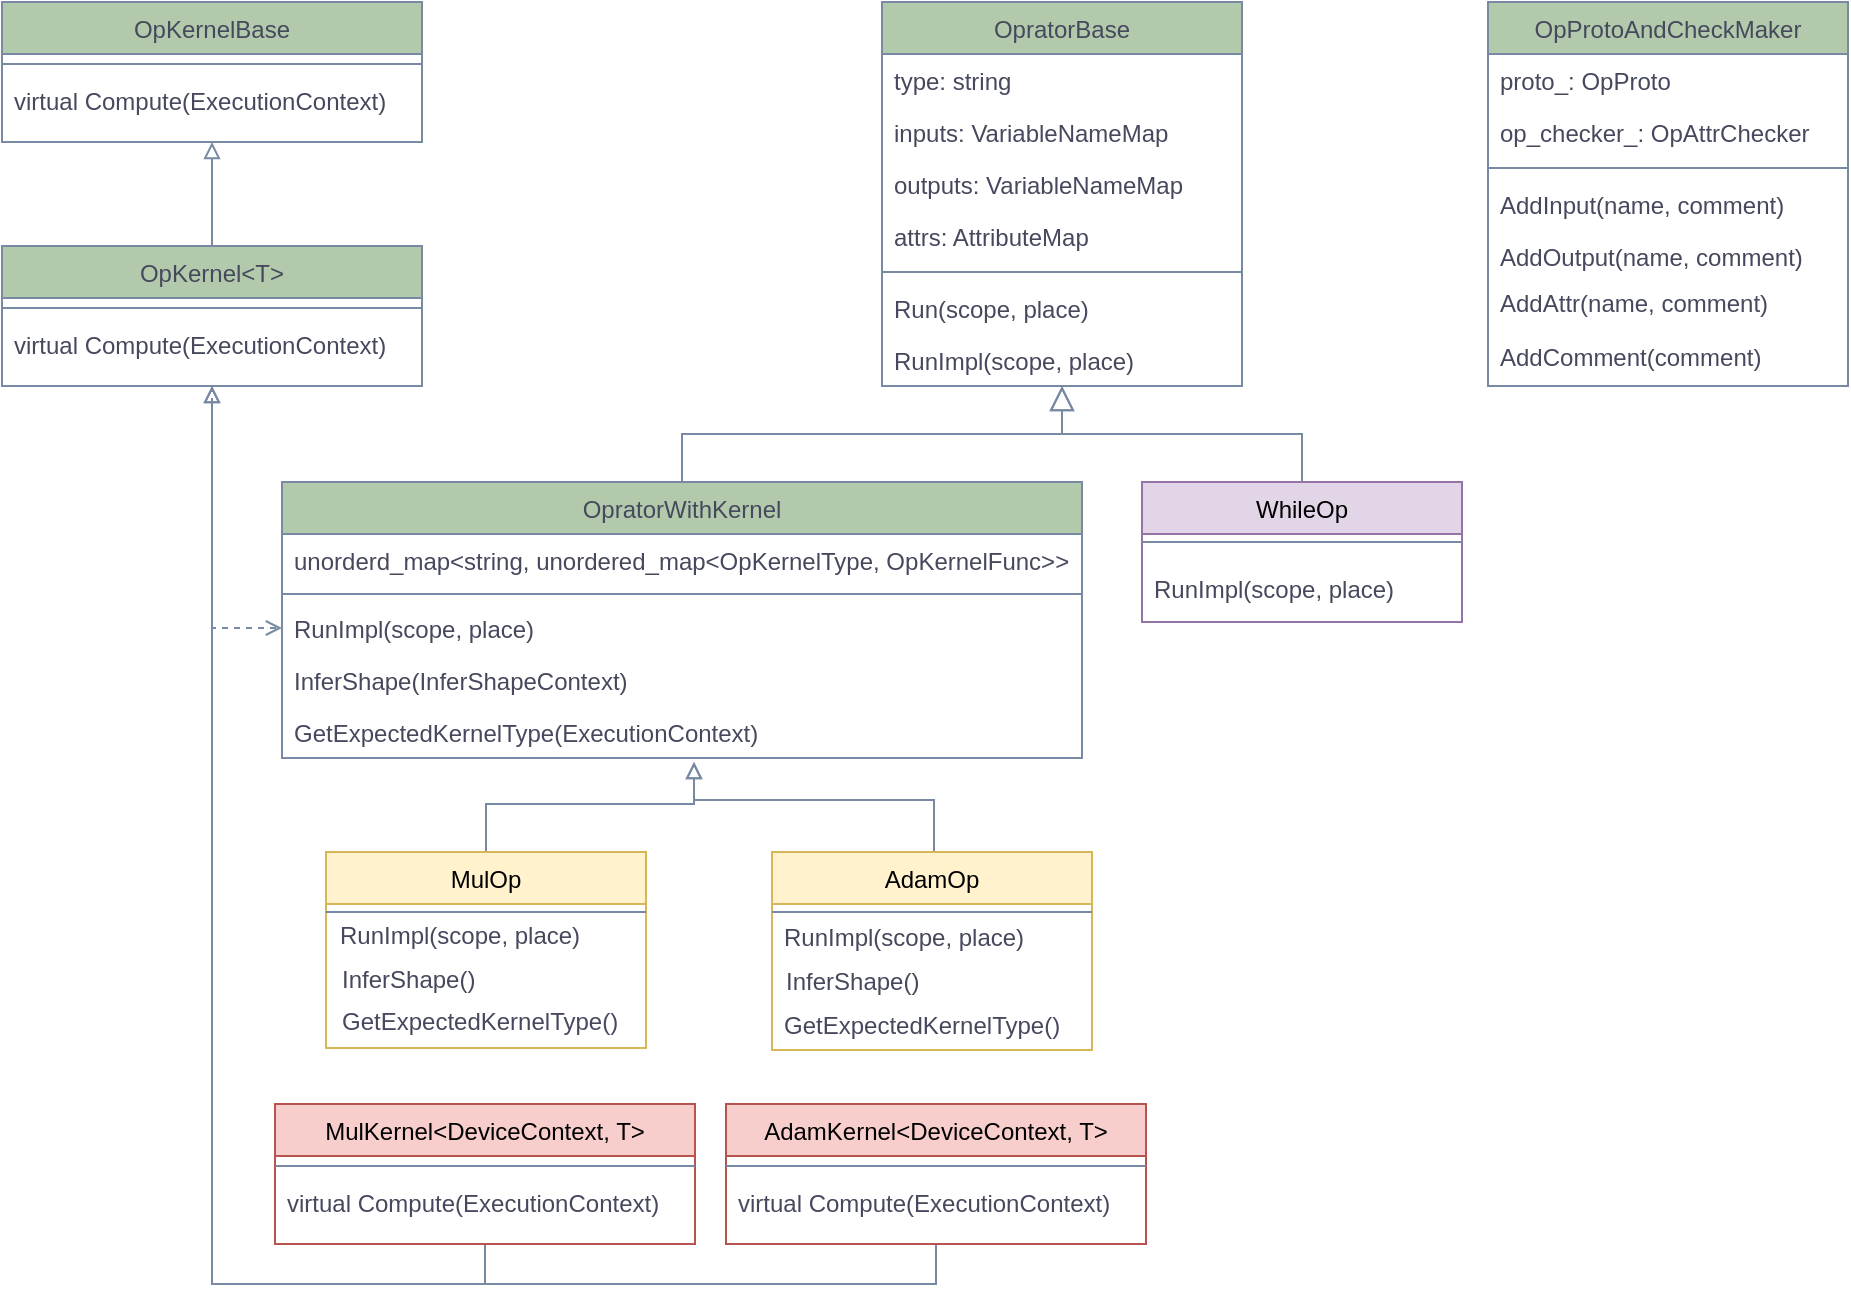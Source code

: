 <mxfile version="14.7.3" type="github">
  <diagram id="C5RBs43oDa-KdzZeNtuy" name="Page-1">
    <mxGraphModel dx="1773" dy="534" grid="0" gridSize="10" guides="1" tooltips="1" connect="1" arrows="1" fold="1" page="1" pageScale="1" pageWidth="827" pageHeight="1169" math="0" shadow="0">
      <root>
        <mxCell id="WIyWlLk6GJQsqaUBKTNV-0" />
        <mxCell id="WIyWlLk6GJQsqaUBKTNV-1" parent="WIyWlLk6GJQsqaUBKTNV-0" />
        <mxCell id="zkfFHV4jXpPFQw0GAbJ--0" value="OpratorBase" style="swimlane;fontStyle=0;align=center;verticalAlign=top;childLayout=stackLayout;horizontal=1;startSize=26;horizontalStack=0;resizeParent=1;resizeLast=0;collapsible=1;marginBottom=0;rounded=0;shadow=0;strokeWidth=1;fillColor=#B2C9AB;strokeColor=#788AA3;fontColor=#46495D;" parent="WIyWlLk6GJQsqaUBKTNV-1" vertex="1">
          <mxGeometry x="200" y="120" width="180" height="192" as="geometry">
            <mxRectangle x="230" y="140" width="160" height="26" as="alternateBounds" />
          </mxGeometry>
        </mxCell>
        <mxCell id="zkfFHV4jXpPFQw0GAbJ--1" value="type: string" style="text;align=left;verticalAlign=top;spacingLeft=4;spacingRight=4;overflow=hidden;rotatable=0;points=[[0,0.5],[1,0.5]];portConstraint=eastwest;fontColor=#46495D;" parent="zkfFHV4jXpPFQw0GAbJ--0" vertex="1">
          <mxGeometry y="26" width="180" height="26" as="geometry" />
        </mxCell>
        <mxCell id="zkfFHV4jXpPFQw0GAbJ--2" value="inputs: VariableNameMap" style="text;align=left;verticalAlign=top;spacingLeft=4;spacingRight=4;overflow=hidden;rotatable=0;points=[[0,0.5],[1,0.5]];portConstraint=eastwest;rounded=0;shadow=0;html=0;fontColor=#46495D;" parent="zkfFHV4jXpPFQw0GAbJ--0" vertex="1">
          <mxGeometry y="52" width="180" height="26" as="geometry" />
        </mxCell>
        <mxCell id="yKPmHMMZ9PjpKHWTUBsK-0" value="outputs: VariableNameMap&#xa;" style="text;align=left;verticalAlign=top;spacingLeft=4;spacingRight=4;overflow=hidden;rotatable=0;points=[[0,0.5],[1,0.5]];portConstraint=eastwest;rounded=0;shadow=0;html=0;fontColor=#46495D;" parent="zkfFHV4jXpPFQw0GAbJ--0" vertex="1">
          <mxGeometry y="78" width="180" height="26" as="geometry" />
        </mxCell>
        <mxCell id="zkfFHV4jXpPFQw0GAbJ--3" value="attrs: AttributeMap" style="text;align=left;verticalAlign=top;spacingLeft=4;spacingRight=4;overflow=hidden;rotatable=0;points=[[0,0.5],[1,0.5]];portConstraint=eastwest;rounded=0;shadow=0;html=0;fontColor=#46495D;" parent="zkfFHV4jXpPFQw0GAbJ--0" vertex="1">
          <mxGeometry y="104" width="180" height="26" as="geometry" />
        </mxCell>
        <mxCell id="zkfFHV4jXpPFQw0GAbJ--4" value="" style="line;html=1;strokeWidth=1;align=left;verticalAlign=middle;spacingTop=-1;spacingLeft=3;spacingRight=3;rotatable=0;labelPosition=right;points=[];portConstraint=eastwest;fillColor=#B2C9AB;strokeColor=#788AA3;fontColor=#46495D;" parent="zkfFHV4jXpPFQw0GAbJ--0" vertex="1">
          <mxGeometry y="130" width="180" height="10" as="geometry" />
        </mxCell>
        <mxCell id="yKPmHMMZ9PjpKHWTUBsK-3" value="Run(scope, place)" style="text;align=left;verticalAlign=top;spacingLeft=4;spacingRight=4;overflow=hidden;rotatable=0;points=[[0,0.5],[1,0.5]];portConstraint=eastwest;fontColor=#46495D;" parent="zkfFHV4jXpPFQw0GAbJ--0" vertex="1">
          <mxGeometry y="140" width="180" height="26" as="geometry" />
        </mxCell>
        <mxCell id="zkfFHV4jXpPFQw0GAbJ--5" value="RunImpl(scope, place)" style="text;align=left;verticalAlign=top;spacingLeft=4;spacingRight=4;overflow=hidden;rotatable=0;points=[[0,0.5],[1,0.5]];portConstraint=eastwest;fontColor=#46495D;" parent="zkfFHV4jXpPFQw0GAbJ--0" vertex="1">
          <mxGeometry y="166" width="180" height="26" as="geometry" />
        </mxCell>
        <mxCell id="zkfFHV4jXpPFQw0GAbJ--6" value="OpratorWithKernel" style="swimlane;fontStyle=0;align=center;verticalAlign=top;childLayout=stackLayout;horizontal=1;startSize=26;horizontalStack=0;resizeParent=1;resizeLast=0;collapsible=1;marginBottom=0;rounded=0;shadow=0;strokeWidth=1;fillColor=#B2C9AB;strokeColor=#788AA3;fontColor=#46495D;" parent="WIyWlLk6GJQsqaUBKTNV-1" vertex="1">
          <mxGeometry x="-100" y="360" width="400" height="138" as="geometry">
            <mxRectangle x="130" y="380" width="160" height="26" as="alternateBounds" />
          </mxGeometry>
        </mxCell>
        <mxCell id="zkfFHV4jXpPFQw0GAbJ--7" value="unorderd_map&lt;string, unordered_map&lt;OpKernelType, OpKernelFunc&gt;&gt;" style="text;align=left;verticalAlign=top;spacingLeft=4;spacingRight=4;overflow=hidden;rotatable=0;points=[[0,0.5],[1,0.5]];portConstraint=eastwest;fontColor=#46495D;" parent="zkfFHV4jXpPFQw0GAbJ--6" vertex="1">
          <mxGeometry y="26" width="400" height="26" as="geometry" />
        </mxCell>
        <mxCell id="zkfFHV4jXpPFQw0GAbJ--9" value="" style="line;html=1;strokeWidth=1;align=left;verticalAlign=middle;spacingTop=-1;spacingLeft=3;spacingRight=3;rotatable=0;labelPosition=right;points=[];portConstraint=eastwest;fillColor=#B2C9AB;strokeColor=#788AA3;fontColor=#46495D;" parent="zkfFHV4jXpPFQw0GAbJ--6" vertex="1">
          <mxGeometry y="52" width="400" height="8" as="geometry" />
        </mxCell>
        <mxCell id="zkfFHV4jXpPFQw0GAbJ--11" value="RunImpl(scope, place)" style="text;align=left;verticalAlign=top;spacingLeft=4;spacingRight=4;overflow=hidden;rotatable=0;points=[[0,0.5],[1,0.5]];portConstraint=eastwest;fontColor=#46495D;" parent="zkfFHV4jXpPFQw0GAbJ--6" vertex="1">
          <mxGeometry y="60" width="400" height="26" as="geometry" />
        </mxCell>
        <mxCell id="yKPmHMMZ9PjpKHWTUBsK-40" value="InferShape(InferShapeContext)" style="text;align=left;verticalAlign=top;spacingLeft=4;spacingRight=4;overflow=hidden;rotatable=0;points=[[0,0.5],[1,0.5]];portConstraint=eastwest;fontColor=#46495D;" parent="zkfFHV4jXpPFQw0GAbJ--6" vertex="1">
          <mxGeometry y="86" width="400" height="26" as="geometry" />
        </mxCell>
        <mxCell id="yKPmHMMZ9PjpKHWTUBsK-48" value="GetExpectedKernelType(ExecutionContext)" style="text;align=left;verticalAlign=top;spacingLeft=4;spacingRight=4;overflow=hidden;rotatable=0;points=[[0,0.5],[1,0.5]];portConstraint=eastwest;fontColor=#46495D;" parent="zkfFHV4jXpPFQw0GAbJ--6" vertex="1">
          <mxGeometry y="112" width="400" height="26" as="geometry" />
        </mxCell>
        <mxCell id="zkfFHV4jXpPFQw0GAbJ--12" value="" style="endArrow=block;endSize=10;endFill=0;shadow=0;strokeWidth=1;rounded=0;edgeStyle=elbowEdgeStyle;elbow=vertical;strokeColor=#788AA3;fontColor=#46495D;" parent="WIyWlLk6GJQsqaUBKTNV-1" source="zkfFHV4jXpPFQw0GAbJ--6" target="zkfFHV4jXpPFQw0GAbJ--0" edge="1">
          <mxGeometry width="160" relative="1" as="geometry">
            <mxPoint x="200" y="203" as="sourcePoint" />
            <mxPoint x="200" y="203" as="targetPoint" />
          </mxGeometry>
        </mxCell>
        <mxCell id="zkfFHV4jXpPFQw0GAbJ--13" value="WhileOp" style="swimlane;fontStyle=0;align=center;verticalAlign=top;childLayout=stackLayout;horizontal=1;startSize=26;horizontalStack=0;resizeParent=1;resizeLast=0;collapsible=1;marginBottom=0;rounded=0;shadow=0;strokeWidth=1;fillColor=#e1d5e7;strokeColor=#9673a6;" parent="WIyWlLk6GJQsqaUBKTNV-1" vertex="1">
          <mxGeometry x="330" y="360" width="160" height="70" as="geometry">
            <mxRectangle x="340" y="380" width="170" height="26" as="alternateBounds" />
          </mxGeometry>
        </mxCell>
        <mxCell id="zkfFHV4jXpPFQw0GAbJ--15" value="" style="line;html=1;strokeWidth=1;align=left;verticalAlign=middle;spacingTop=-1;spacingLeft=3;spacingRight=3;rotatable=0;labelPosition=right;points=[];portConstraint=eastwest;fillColor=#B2C9AB;strokeColor=#788AA3;fontColor=#46495D;" parent="zkfFHV4jXpPFQw0GAbJ--13" vertex="1">
          <mxGeometry y="26" width="160" height="8" as="geometry" />
        </mxCell>
        <mxCell id="zkfFHV4jXpPFQw0GAbJ--16" value="" style="endArrow=block;endSize=10;endFill=0;shadow=0;strokeWidth=1;rounded=0;edgeStyle=elbowEdgeStyle;elbow=vertical;strokeColor=#788AA3;fontColor=#46495D;" parent="WIyWlLk6GJQsqaUBKTNV-1" source="zkfFHV4jXpPFQw0GAbJ--13" target="zkfFHV4jXpPFQw0GAbJ--0" edge="1">
          <mxGeometry width="160" relative="1" as="geometry">
            <mxPoint x="210" y="373" as="sourcePoint" />
            <mxPoint x="310" y="271" as="targetPoint" />
          </mxGeometry>
        </mxCell>
        <mxCell id="yKPmHMMZ9PjpKHWTUBsK-7" value="RunImpl(scope, place)" style="text;align=left;verticalAlign=top;spacingLeft=4;spacingRight=4;overflow=hidden;rotatable=0;points=[[0,0.5],[1,0.5]];portConstraint=eastwest;fontColor=#46495D;" parent="WIyWlLk6GJQsqaUBKTNV-1" vertex="1">
          <mxGeometry x="330" y="400" width="180" height="26" as="geometry" />
        </mxCell>
        <mxCell id="yKPmHMMZ9PjpKHWTUBsK-23" style="edgeStyle=orthogonalEdgeStyle;rounded=0;orthogonalLoop=1;jettySize=auto;html=1;endArrow=block;endFill=0;strokeColor=#788AA3;fontColor=#46495D;" parent="WIyWlLk6GJQsqaUBKTNV-1" source="yKPmHMMZ9PjpKHWTUBsK-17" edge="1">
          <mxGeometry relative="1" as="geometry">
            <mxPoint x="106.0" y="500" as="targetPoint" />
            <Array as="points">
              <mxPoint x="2" y="521" />
              <mxPoint x="106" y="521" />
            </Array>
          </mxGeometry>
        </mxCell>
        <mxCell id="yKPmHMMZ9PjpKHWTUBsK-17" value="MulOp" style="swimlane;fontStyle=0;align=center;verticalAlign=top;childLayout=stackLayout;horizontal=1;startSize=26;horizontalStack=0;resizeParent=1;resizeLast=0;collapsible=1;marginBottom=0;rounded=0;shadow=0;strokeWidth=1;fillColor=#fff2cc;strokeColor=#d6b656;" parent="WIyWlLk6GJQsqaUBKTNV-1" vertex="1">
          <mxGeometry x="-78" y="545" width="160" height="98" as="geometry">
            <mxRectangle x="340" y="380" width="170" height="26" as="alternateBounds" />
          </mxGeometry>
        </mxCell>
        <mxCell id="yKPmHMMZ9PjpKHWTUBsK-18" value="" style="line;html=1;strokeWidth=1;align=left;verticalAlign=middle;spacingTop=-1;spacingLeft=3;spacingRight=3;rotatable=0;labelPosition=right;points=[];portConstraint=eastwest;fillColor=#B2C9AB;strokeColor=#788AA3;fontColor=#46495D;" parent="yKPmHMMZ9PjpKHWTUBsK-17" vertex="1">
          <mxGeometry y="26" width="160" height="8" as="geometry" />
        </mxCell>
        <mxCell id="yKPmHMMZ9PjpKHWTUBsK-24" style="edgeStyle=orthogonalEdgeStyle;rounded=0;orthogonalLoop=1;jettySize=auto;html=1;exitX=0.5;exitY=0;exitDx=0;exitDy=0;endArrow=block;endFill=0;strokeColor=#788AA3;fontColor=#46495D;" parent="WIyWlLk6GJQsqaUBKTNV-1" source="yKPmHMMZ9PjpKHWTUBsK-19" edge="1">
          <mxGeometry relative="1" as="geometry">
            <mxPoint x="106.0" y="500" as="targetPoint" />
            <Array as="points">
              <mxPoint x="226" y="519" />
              <mxPoint x="106" y="519" />
            </Array>
          </mxGeometry>
        </mxCell>
        <mxCell id="yKPmHMMZ9PjpKHWTUBsK-19" value="AdamOp" style="swimlane;fontStyle=0;align=center;verticalAlign=top;childLayout=stackLayout;horizontal=1;startSize=26;horizontalStack=0;resizeParent=1;resizeLast=0;collapsible=1;marginBottom=0;rounded=0;shadow=0;strokeWidth=1;fillColor=#fff2cc;strokeColor=#d6b656;" parent="WIyWlLk6GJQsqaUBKTNV-1" vertex="1">
          <mxGeometry x="145" y="545" width="160" height="99" as="geometry">
            <mxRectangle x="340" y="380" width="170" height="26" as="alternateBounds" />
          </mxGeometry>
        </mxCell>
        <mxCell id="yKPmHMMZ9PjpKHWTUBsK-20" value="" style="line;html=1;strokeWidth=1;align=left;verticalAlign=middle;spacingTop=-1;spacingLeft=3;spacingRight=3;rotatable=0;labelPosition=right;points=[];portConstraint=eastwest;fillColor=#B2C9AB;strokeColor=#788AA3;fontColor=#46495D;" parent="yKPmHMMZ9PjpKHWTUBsK-19" vertex="1">
          <mxGeometry y="26" width="160" height="8" as="geometry" />
        </mxCell>
        <mxCell id="yKPmHMMZ9PjpKHWTUBsK-26" value="OpKernelBase" style="swimlane;fontStyle=0;align=center;verticalAlign=top;childLayout=stackLayout;horizontal=1;startSize=26;horizontalStack=0;resizeParent=1;resizeLast=0;collapsible=1;marginBottom=0;rounded=0;shadow=0;strokeWidth=1;fillColor=#B2C9AB;strokeColor=#788AA3;fontColor=#46495D;" parent="WIyWlLk6GJQsqaUBKTNV-1" vertex="1">
          <mxGeometry x="-240" y="120" width="210" height="70" as="geometry">
            <mxRectangle x="230" y="140" width="160" height="26" as="alternateBounds" />
          </mxGeometry>
        </mxCell>
        <mxCell id="yKPmHMMZ9PjpKHWTUBsK-31" value="" style="line;html=1;strokeWidth=1;align=left;verticalAlign=middle;spacingTop=-1;spacingLeft=3;spacingRight=3;rotatable=0;labelPosition=right;points=[];portConstraint=eastwest;fillColor=#B2C9AB;strokeColor=#788AA3;fontColor=#46495D;" parent="yKPmHMMZ9PjpKHWTUBsK-26" vertex="1">
          <mxGeometry y="26" width="210" height="10" as="geometry" />
        </mxCell>
        <mxCell id="yKPmHMMZ9PjpKHWTUBsK-32" value="virtual Compute(ExecutionContext)" style="text;align=left;verticalAlign=top;spacingLeft=4;spacingRight=4;overflow=hidden;rotatable=0;points=[[0,0.5],[1,0.5]];portConstraint=eastwest;fontColor=#46495D;" parent="yKPmHMMZ9PjpKHWTUBsK-26" vertex="1">
          <mxGeometry y="36" width="210" height="26" as="geometry" />
        </mxCell>
        <mxCell id="yKPmHMMZ9PjpKHWTUBsK-38" style="edgeStyle=orthogonalEdgeStyle;rounded=0;orthogonalLoop=1;jettySize=auto;html=1;exitX=0.5;exitY=0;exitDx=0;exitDy=0;entryX=0.5;entryY=1;entryDx=0;entryDy=0;endArrow=block;endFill=0;strokeColor=#788AA3;fontColor=#46495D;" parent="WIyWlLk6GJQsqaUBKTNV-1" source="yKPmHMMZ9PjpKHWTUBsK-35" target="yKPmHMMZ9PjpKHWTUBsK-26" edge="1">
          <mxGeometry relative="1" as="geometry" />
        </mxCell>
        <mxCell id="yKPmHMMZ9PjpKHWTUBsK-49" style="edgeStyle=orthogonalEdgeStyle;rounded=0;orthogonalLoop=1;jettySize=auto;html=1;exitX=0.5;exitY=1;exitDx=0;exitDy=0;entryX=0;entryY=0.5;entryDx=0;entryDy=0;dashed=1;endArrow=open;endFill=0;strokeColor=#788AA3;fontColor=#46495D;" parent="WIyWlLk6GJQsqaUBKTNV-1" source="yKPmHMMZ9PjpKHWTUBsK-35" target="zkfFHV4jXpPFQw0GAbJ--11" edge="1">
          <mxGeometry relative="1" as="geometry" />
        </mxCell>
        <mxCell id="yKPmHMMZ9PjpKHWTUBsK-59" style="edgeStyle=orthogonalEdgeStyle;rounded=0;orthogonalLoop=1;jettySize=auto;html=1;exitX=0.5;exitY=1;exitDx=0;exitDy=0;entryX=0.5;entryY=1;entryDx=0;entryDy=0;endArrow=none;endFill=0;strokeColor=#788AA3;fontColor=#46495D;startArrow=block;startFill=0;" parent="WIyWlLk6GJQsqaUBKTNV-1" source="yKPmHMMZ9PjpKHWTUBsK-35" target="yKPmHMMZ9PjpKHWTUBsK-55" edge="1">
          <mxGeometry relative="1" as="geometry" />
        </mxCell>
        <mxCell id="yKPmHMMZ9PjpKHWTUBsK-60" style="edgeStyle=orthogonalEdgeStyle;rounded=0;orthogonalLoop=1;jettySize=auto;html=1;exitX=0.5;exitY=1;exitDx=0;exitDy=0;entryX=0.5;entryY=1;entryDx=0;entryDy=0;endArrow=none;endFill=0;strokeColor=#788AA3;fontColor=#46495D;startArrow=block;startFill=0;" parent="WIyWlLk6GJQsqaUBKTNV-1" source="yKPmHMMZ9PjpKHWTUBsK-35" target="yKPmHMMZ9PjpKHWTUBsK-52" edge="1">
          <mxGeometry relative="1" as="geometry" />
        </mxCell>
        <mxCell id="yKPmHMMZ9PjpKHWTUBsK-35" value="OpKernel&lt;T&gt;" style="swimlane;fontStyle=0;align=center;verticalAlign=top;childLayout=stackLayout;horizontal=1;startSize=26;horizontalStack=0;resizeParent=1;resizeLast=0;collapsible=1;marginBottom=0;rounded=0;shadow=0;strokeWidth=1;fillColor=#B2C9AB;strokeColor=#788AA3;fontColor=#46495D;" parent="WIyWlLk6GJQsqaUBKTNV-1" vertex="1">
          <mxGeometry x="-240" y="242" width="210" height="70" as="geometry">
            <mxRectangle x="230" y="140" width="160" height="26" as="alternateBounds" />
          </mxGeometry>
        </mxCell>
        <mxCell id="yKPmHMMZ9PjpKHWTUBsK-36" value="" style="line;html=1;strokeWidth=1;align=left;verticalAlign=middle;spacingTop=-1;spacingLeft=3;spacingRight=3;rotatable=0;labelPosition=right;points=[];portConstraint=eastwest;fillColor=#B2C9AB;strokeColor=#788AA3;fontColor=#46495D;" parent="yKPmHMMZ9PjpKHWTUBsK-35" vertex="1">
          <mxGeometry y="26" width="210" height="10" as="geometry" />
        </mxCell>
        <mxCell id="yKPmHMMZ9PjpKHWTUBsK-37" value="virtual Compute(ExecutionContext)" style="text;align=left;verticalAlign=top;spacingLeft=4;spacingRight=4;overflow=hidden;rotatable=0;points=[[0,0.5],[1,0.5]];portConstraint=eastwest;fontColor=#46495D;" parent="yKPmHMMZ9PjpKHWTUBsK-35" vertex="1">
          <mxGeometry y="36" width="210" height="26" as="geometry" />
        </mxCell>
        <mxCell id="yKPmHMMZ9PjpKHWTUBsK-41" value="RunImpl(scope, place)" style="text;align=left;verticalAlign=top;spacingLeft=4;spacingRight=4;overflow=hidden;rotatable=0;points=[[0,0.5],[1,0.5]];portConstraint=eastwest;fontColor=#46495D;" parent="WIyWlLk6GJQsqaUBKTNV-1" vertex="1">
          <mxGeometry x="-77" y="573" width="190" height="26" as="geometry" />
        </mxCell>
        <mxCell id="yKPmHMMZ9PjpKHWTUBsK-42" value="InferShape()" style="text;align=left;verticalAlign=top;spacingLeft=4;spacingRight=4;overflow=hidden;rotatable=0;points=[[0,0.5],[1,0.5]];portConstraint=eastwest;fontColor=#46495D;" parent="WIyWlLk6GJQsqaUBKTNV-1" vertex="1">
          <mxGeometry x="-76" y="595" width="190" height="26" as="geometry" />
        </mxCell>
        <mxCell id="yKPmHMMZ9PjpKHWTUBsK-43" value="RunImpl(scope, place)" style="text;align=left;verticalAlign=top;spacingLeft=4;spacingRight=4;overflow=hidden;rotatable=0;points=[[0,0.5],[1,0.5]];portConstraint=eastwest;fontColor=#46495D;" parent="WIyWlLk6GJQsqaUBKTNV-1" vertex="1">
          <mxGeometry x="145" y="574" width="190" height="26" as="geometry" />
        </mxCell>
        <mxCell id="yKPmHMMZ9PjpKHWTUBsK-44" value="InferShape()" style="text;align=left;verticalAlign=top;spacingLeft=4;spacingRight=4;overflow=hidden;rotatable=0;points=[[0,0.5],[1,0.5]];portConstraint=eastwest;fontColor=#46495D;" parent="WIyWlLk6GJQsqaUBKTNV-1" vertex="1">
          <mxGeometry x="146" y="596" width="190" height="26" as="geometry" />
        </mxCell>
        <mxCell id="yKPmHMMZ9PjpKHWTUBsK-50" value="GetExpectedKernelType()" style="text;align=left;verticalAlign=top;spacingLeft=4;spacingRight=4;overflow=hidden;rotatable=0;points=[[0,0.5],[1,0.5]];portConstraint=eastwest;fontColor=#46495D;" parent="WIyWlLk6GJQsqaUBKTNV-1" vertex="1">
          <mxGeometry x="-76" y="616" width="155" height="26" as="geometry" />
        </mxCell>
        <mxCell id="yKPmHMMZ9PjpKHWTUBsK-51" value="GetExpectedKernelType()" style="text;align=left;verticalAlign=top;spacingLeft=4;spacingRight=4;overflow=hidden;rotatable=0;points=[[0,0.5],[1,0.5]];portConstraint=eastwest;fontColor=#46495D;" parent="WIyWlLk6GJQsqaUBKTNV-1" vertex="1">
          <mxGeometry x="145" y="618" width="155" height="26" as="geometry" />
        </mxCell>
        <mxCell id="yKPmHMMZ9PjpKHWTUBsK-52" value="MulKernel&lt;DeviceContext, T&gt;" style="swimlane;fontStyle=0;align=center;verticalAlign=top;childLayout=stackLayout;horizontal=1;startSize=26;horizontalStack=0;resizeParent=1;resizeLast=0;collapsible=1;marginBottom=0;rounded=0;shadow=0;strokeWidth=1;fillColor=#f8cecc;strokeColor=#b85450;" parent="WIyWlLk6GJQsqaUBKTNV-1" vertex="1">
          <mxGeometry x="-103.5" y="671" width="210" height="70" as="geometry">
            <mxRectangle x="230" y="140" width="160" height="26" as="alternateBounds" />
          </mxGeometry>
        </mxCell>
        <mxCell id="yKPmHMMZ9PjpKHWTUBsK-53" value="" style="line;html=1;strokeWidth=1;align=left;verticalAlign=middle;spacingTop=-1;spacingLeft=3;spacingRight=3;rotatable=0;labelPosition=right;points=[];portConstraint=eastwest;fillColor=#B2C9AB;strokeColor=#788AA3;fontColor=#46495D;" parent="yKPmHMMZ9PjpKHWTUBsK-52" vertex="1">
          <mxGeometry y="26" width="210" height="10" as="geometry" />
        </mxCell>
        <mxCell id="yKPmHMMZ9PjpKHWTUBsK-54" value="virtual Compute(ExecutionContext)" style="text;align=left;verticalAlign=top;spacingLeft=4;spacingRight=4;overflow=hidden;rotatable=0;points=[[0,0.5],[1,0.5]];portConstraint=eastwest;fontColor=#46495D;" parent="yKPmHMMZ9PjpKHWTUBsK-52" vertex="1">
          <mxGeometry y="36" width="210" height="26" as="geometry" />
        </mxCell>
        <mxCell id="yKPmHMMZ9PjpKHWTUBsK-55" value="AdamKernel&lt;DeviceContext, T&gt;" style="swimlane;fontStyle=0;align=center;verticalAlign=top;childLayout=stackLayout;horizontal=1;startSize=26;horizontalStack=0;resizeParent=1;resizeLast=0;collapsible=1;marginBottom=0;rounded=0;shadow=0;strokeWidth=1;fillColor=#f8cecc;strokeColor=#b85450;" parent="WIyWlLk6GJQsqaUBKTNV-1" vertex="1">
          <mxGeometry x="122" y="671" width="210" height="70" as="geometry">
            <mxRectangle x="230" y="140" width="160" height="26" as="alternateBounds" />
          </mxGeometry>
        </mxCell>
        <mxCell id="yKPmHMMZ9PjpKHWTUBsK-56" value="" style="line;html=1;strokeWidth=1;align=left;verticalAlign=middle;spacingTop=-1;spacingLeft=3;spacingRight=3;rotatable=0;labelPosition=right;points=[];portConstraint=eastwest;fillColor=#B2C9AB;strokeColor=#788AA3;fontColor=#46495D;" parent="yKPmHMMZ9PjpKHWTUBsK-55" vertex="1">
          <mxGeometry y="26" width="210" height="10" as="geometry" />
        </mxCell>
        <mxCell id="yKPmHMMZ9PjpKHWTUBsK-57" value="virtual Compute(ExecutionContext)" style="text;align=left;verticalAlign=top;spacingLeft=4;spacingRight=4;overflow=hidden;rotatable=0;points=[[0,0.5],[1,0.5]];portConstraint=eastwest;fontColor=#46495D;" parent="yKPmHMMZ9PjpKHWTUBsK-55" vertex="1">
          <mxGeometry y="36" width="210" height="26" as="geometry" />
        </mxCell>
        <mxCell id="NQlYh24u3-IMjoaA24Wh-1" value="OpProtoAndCheckMaker" style="swimlane;fontStyle=0;align=center;verticalAlign=top;childLayout=stackLayout;horizontal=1;startSize=26;horizontalStack=0;resizeParent=1;resizeLast=0;collapsible=1;marginBottom=0;rounded=0;shadow=0;strokeWidth=1;fillColor=#B2C9AB;strokeColor=#788AA3;fontColor=#46495D;" vertex="1" parent="WIyWlLk6GJQsqaUBKTNV-1">
          <mxGeometry x="503" y="120" width="180" height="192" as="geometry">
            <mxRectangle x="230" y="140" width="160" height="26" as="alternateBounds" />
          </mxGeometry>
        </mxCell>
        <mxCell id="NQlYh24u3-IMjoaA24Wh-2" value="proto_: OpProto" style="text;align=left;verticalAlign=top;spacingLeft=4;spacingRight=4;overflow=hidden;rotatable=0;points=[[0,0.5],[1,0.5]];portConstraint=eastwest;fontColor=#46495D;" vertex="1" parent="NQlYh24u3-IMjoaA24Wh-1">
          <mxGeometry y="26" width="180" height="26" as="geometry" />
        </mxCell>
        <mxCell id="NQlYh24u3-IMjoaA24Wh-3" value="op_checker_: OpAttrChecker" style="text;align=left;verticalAlign=top;spacingLeft=4;spacingRight=4;overflow=hidden;rotatable=0;points=[[0,0.5],[1,0.5]];portConstraint=eastwest;rounded=0;shadow=0;html=0;fontColor=#46495D;" vertex="1" parent="NQlYh24u3-IMjoaA24Wh-1">
          <mxGeometry y="52" width="180" height="26" as="geometry" />
        </mxCell>
        <mxCell id="NQlYh24u3-IMjoaA24Wh-6" value="" style="line;html=1;strokeWidth=1;align=left;verticalAlign=middle;spacingTop=-1;spacingLeft=3;spacingRight=3;rotatable=0;labelPosition=right;points=[];portConstraint=eastwest;fillColor=#B2C9AB;strokeColor=#788AA3;fontColor=#46495D;" vertex="1" parent="NQlYh24u3-IMjoaA24Wh-1">
          <mxGeometry y="78" width="180" height="10" as="geometry" />
        </mxCell>
        <mxCell id="NQlYh24u3-IMjoaA24Wh-7" value="AddInput(name, comment)" style="text;align=left;verticalAlign=top;spacingLeft=4;spacingRight=4;overflow=hidden;rotatable=0;points=[[0,0.5],[1,0.5]];portConstraint=eastwest;fontColor=#46495D;" vertex="1" parent="NQlYh24u3-IMjoaA24Wh-1">
          <mxGeometry y="88" width="180" height="26" as="geometry" />
        </mxCell>
        <mxCell id="NQlYh24u3-IMjoaA24Wh-8" value="AddOutput(name, comment)" style="text;align=left;verticalAlign=top;spacingLeft=4;spacingRight=4;overflow=hidden;rotatable=0;points=[[0,0.5],[1,0.5]];portConstraint=eastwest;fontColor=#46495D;" vertex="1" parent="NQlYh24u3-IMjoaA24Wh-1">
          <mxGeometry y="114" width="180" height="26" as="geometry" />
        </mxCell>
        <mxCell id="NQlYh24u3-IMjoaA24Wh-9" value="AddAttr(name, comment)" style="text;align=left;verticalAlign=top;spacingLeft=4;spacingRight=4;overflow=hidden;rotatable=0;points=[[0,0.5],[1,0.5]];portConstraint=eastwest;fontColor=#46495D;" vertex="1" parent="WIyWlLk6GJQsqaUBKTNV-1">
          <mxGeometry x="503" y="257" width="180" height="26" as="geometry" />
        </mxCell>
        <mxCell id="NQlYh24u3-IMjoaA24Wh-10" value="AddComment(comment)" style="text;align=left;verticalAlign=top;spacingLeft=4;spacingRight=4;overflow=hidden;rotatable=0;points=[[0,0.5],[1,0.5]];portConstraint=eastwest;fontColor=#46495D;" vertex="1" parent="WIyWlLk6GJQsqaUBKTNV-1">
          <mxGeometry x="503" y="284" width="180" height="26" as="geometry" />
        </mxCell>
      </root>
    </mxGraphModel>
  </diagram>
</mxfile>
